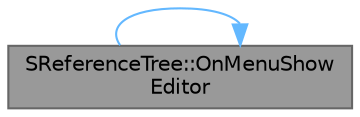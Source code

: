 digraph "SReferenceTree::OnMenuShowEditor"
{
 // INTERACTIVE_SVG=YES
 // LATEX_PDF_SIZE
  bgcolor="transparent";
  edge [fontname=Helvetica,fontsize=10,labelfontname=Helvetica,labelfontsize=10];
  node [fontname=Helvetica,fontsize=10,shape=box,height=0.2,width=0.4];
  rankdir="LR";
  Node1 [id="Node000001",label="SReferenceTree::OnMenuShow\lEditor",height=0.2,width=0.4,color="gray40", fillcolor="grey60", style="filled", fontcolor="black",tooltip="Called when the show object in editor menu option is chosen."];
  Node1 -> Node1 [id="edge1_Node000001_Node000001",color="steelblue1",style="solid",tooltip=" "];
}

